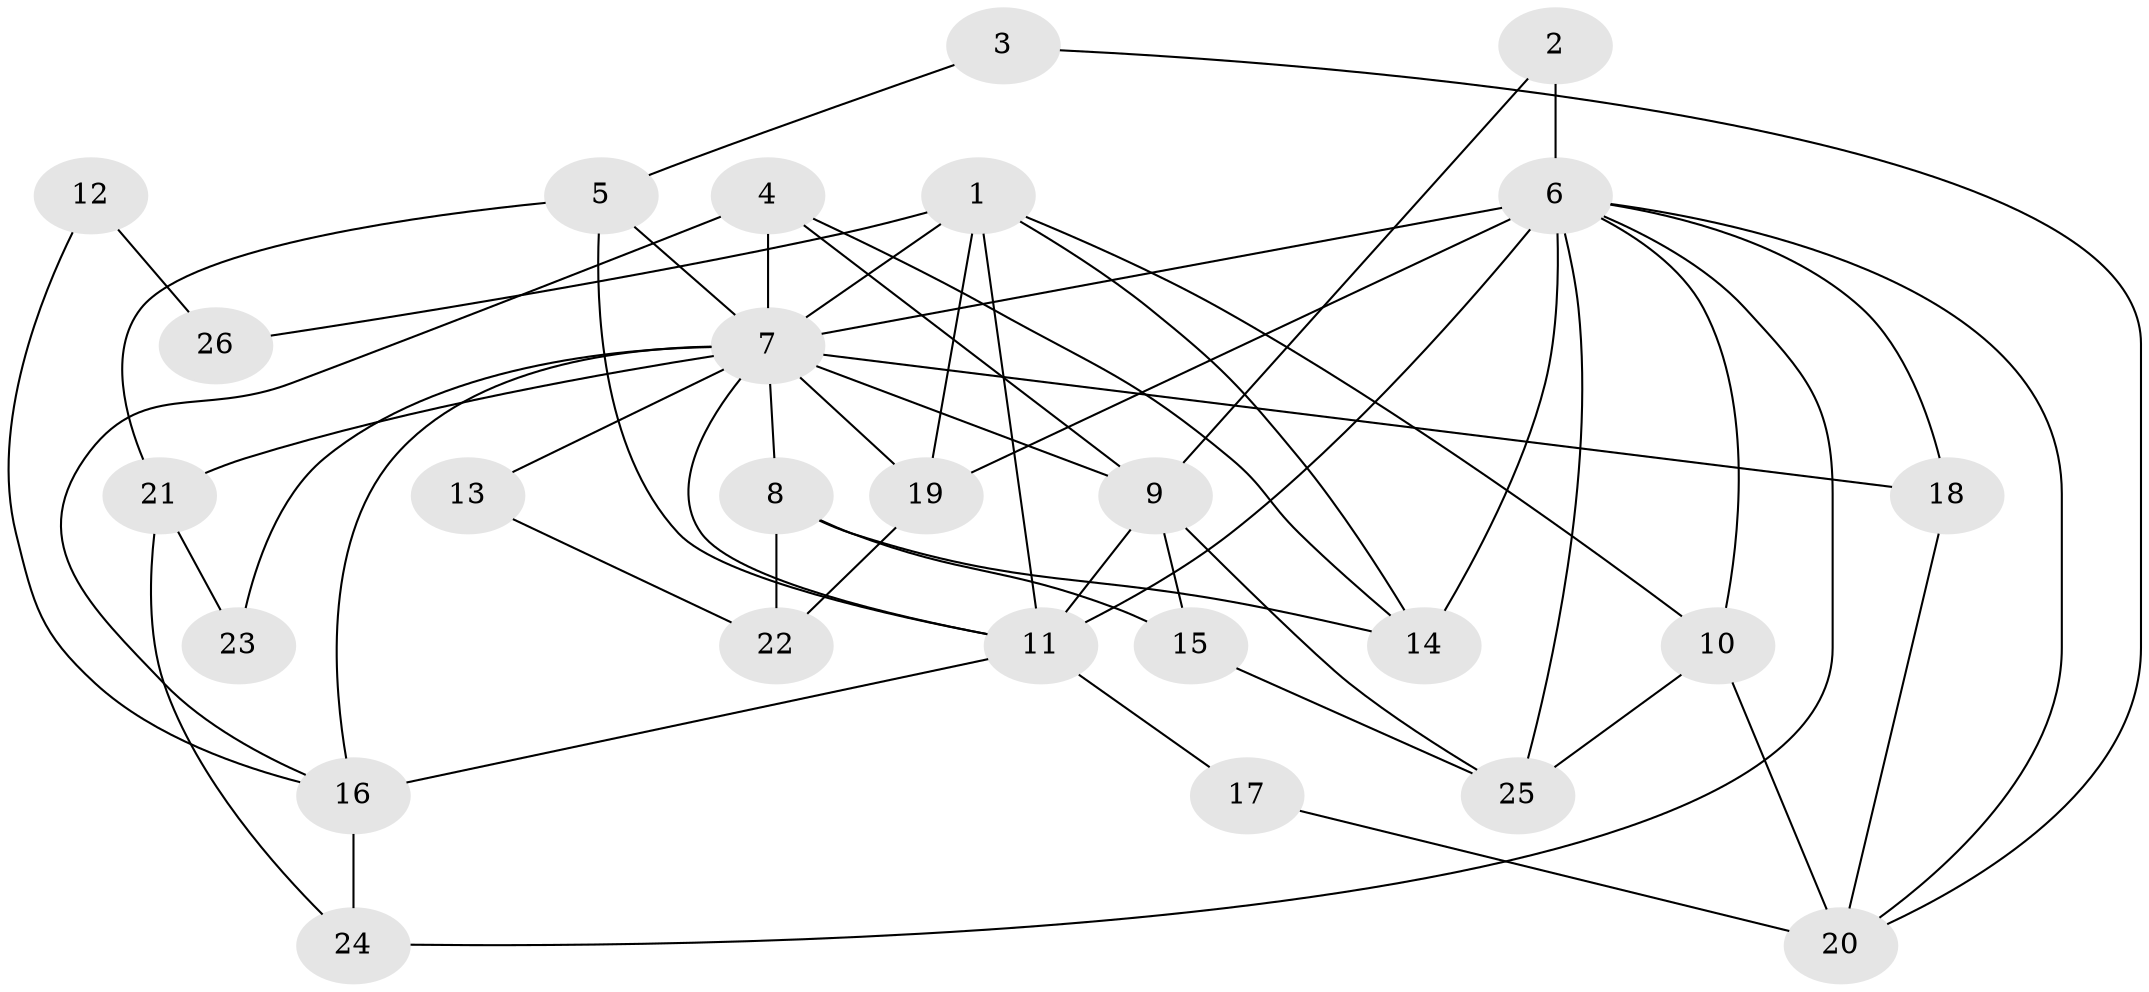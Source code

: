 // original degree distribution, {3: 0.3333333333333333, 5: 0.11764705882352941, 2: 0.13725490196078433, 4: 0.23529411764705882, 7: 0.058823529411764705, 6: 0.09803921568627451, 10: 0.0196078431372549}
// Generated by graph-tools (version 1.1) at 2025/36/03/09/25 02:36:22]
// undirected, 26 vertices, 55 edges
graph export_dot {
graph [start="1"]
  node [color=gray90,style=filled];
  1;
  2;
  3;
  4;
  5;
  6;
  7;
  8;
  9;
  10;
  11;
  12;
  13;
  14;
  15;
  16;
  17;
  18;
  19;
  20;
  21;
  22;
  23;
  24;
  25;
  26;
  1 -- 7 [weight=2.0];
  1 -- 10 [weight=1.0];
  1 -- 11 [weight=3.0];
  1 -- 14 [weight=1.0];
  1 -- 19 [weight=1.0];
  1 -- 26 [weight=2.0];
  2 -- 6 [weight=3.0];
  2 -- 9 [weight=1.0];
  3 -- 5 [weight=1.0];
  3 -- 20 [weight=1.0];
  4 -- 7 [weight=3.0];
  4 -- 9 [weight=1.0];
  4 -- 14 [weight=1.0];
  4 -- 16 [weight=1.0];
  5 -- 7 [weight=1.0];
  5 -- 11 [weight=1.0];
  5 -- 21 [weight=1.0];
  6 -- 7 [weight=3.0];
  6 -- 10 [weight=1.0];
  6 -- 11 [weight=1.0];
  6 -- 14 [weight=1.0];
  6 -- 18 [weight=1.0];
  6 -- 19 [weight=1.0];
  6 -- 20 [weight=1.0];
  6 -- 24 [weight=1.0];
  6 -- 25 [weight=1.0];
  7 -- 8 [weight=1.0];
  7 -- 9 [weight=3.0];
  7 -- 11 [weight=1.0];
  7 -- 13 [weight=1.0];
  7 -- 16 [weight=2.0];
  7 -- 18 [weight=1.0];
  7 -- 19 [weight=1.0];
  7 -- 21 [weight=1.0];
  7 -- 23 [weight=1.0];
  8 -- 14 [weight=1.0];
  8 -- 15 [weight=1.0];
  8 -- 22 [weight=1.0];
  9 -- 11 [weight=1.0];
  9 -- 15 [weight=1.0];
  9 -- 25 [weight=1.0];
  10 -- 20 [weight=2.0];
  10 -- 25 [weight=1.0];
  11 -- 16 [weight=1.0];
  11 -- 17 [weight=1.0];
  12 -- 16 [weight=1.0];
  12 -- 26 [weight=1.0];
  13 -- 22 [weight=1.0];
  15 -- 25 [weight=1.0];
  16 -- 24 [weight=1.0];
  17 -- 20 [weight=1.0];
  18 -- 20 [weight=1.0];
  19 -- 22 [weight=1.0];
  21 -- 23 [weight=1.0];
  21 -- 24 [weight=1.0];
}
